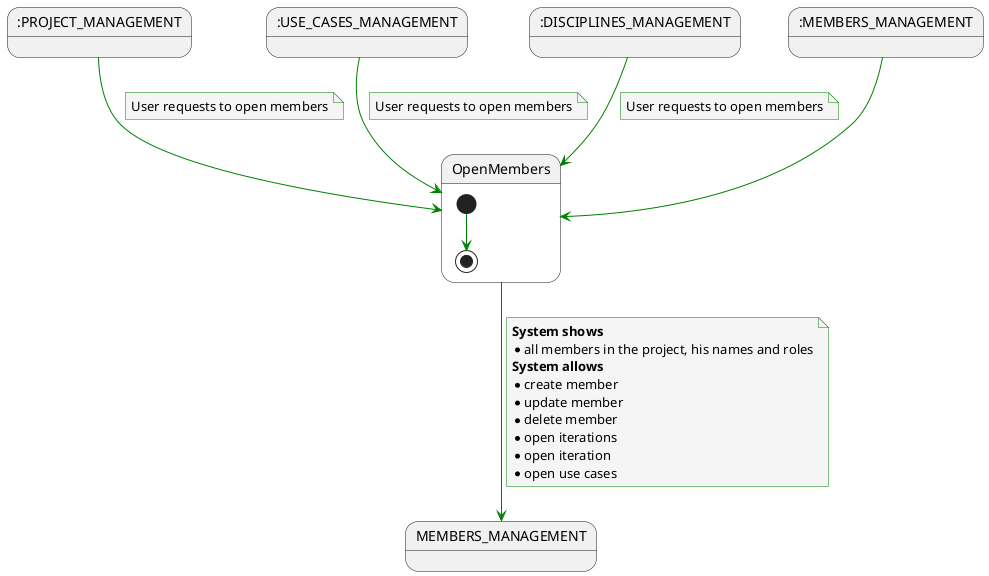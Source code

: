 @startuml
    skinparam {
        NoteBackgroundColor #whiteSmoke
        ArrowColor #green
        NoteBorderColor #green
    }


    state 0 as ":PROJECT_MANAGEMENT"
    state 2 as ":USE_CASES_MANAGEMENT"
    state 3 as ":DISCIPLINES_MANAGEMENT"
    state 4 as ":MEMBERS_MANAGEMENT"

    0 --> OpenMembers
    note on link
        User requests to open members
    end note

    2 --> OpenMembers
    note on link
        User requests to open members
    end note

    3 --> OpenMembers
    note on link
        User requests to open members
    end note

4 --> OpenMembers

state OpenMembers{

    [*] --> [*]

}

OpenMembers --> MEMBERS_MANAGEMENT
    note on link
        <b>System shows</b>
        * all members in the project, his names and roles
        <b>System allows</b>
        * create member
        * update member
        * delete member
        * open iterations
        * open iteration
        * open use cases
    end note

@enduml
